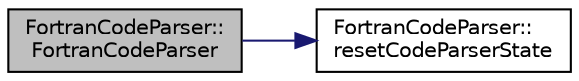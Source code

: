digraph "FortranCodeParser::FortranCodeParser"
{
 // LATEX_PDF_SIZE
  edge [fontname="Helvetica",fontsize="10",labelfontname="Helvetica",labelfontsize="10"];
  node [fontname="Helvetica",fontsize="10",shape=record];
  rankdir="LR";
  Node1 [label="FortranCodeParser::\lFortranCodeParser",height=0.2,width=0.4,color="black", fillcolor="grey75", style="filled", fontcolor="black",tooltip=" "];
  Node1 -> Node2 [color="midnightblue",fontsize="10",style="solid",fontname="Helvetica"];
  Node2 [label="FortranCodeParser::\lresetCodeParserState",height=0.2,width=0.4,color="black", fillcolor="white", style="filled",URL="$classFortranCodeParser.html#a8cb63db2c9c015c20f6795cb6aff55a7",tooltip=" "];
}
